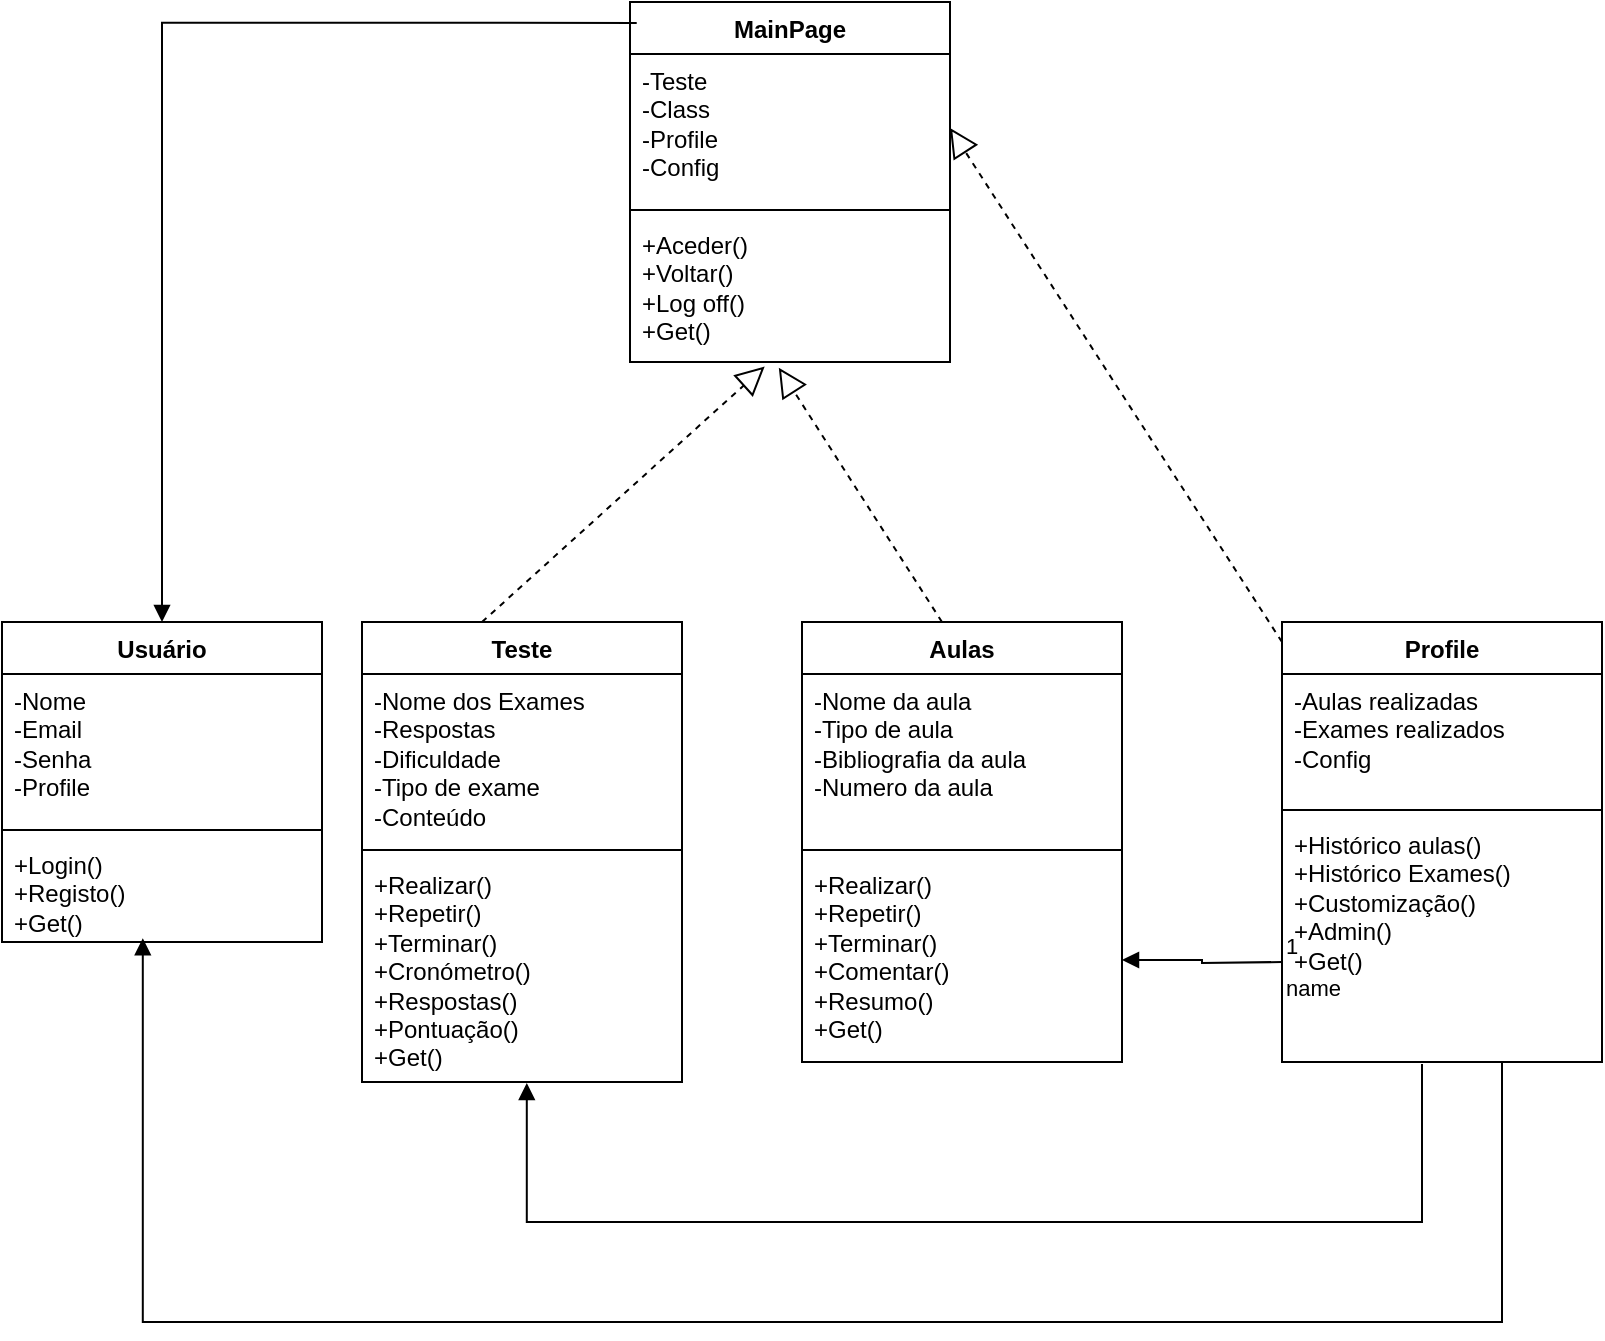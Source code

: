 <mxfile version="24.8.4">
  <diagram name="Página-1" id="6bHRpxZkjr6tSg0SX2Xv">
    <mxGraphModel dx="1062" dy="567" grid="1" gridSize="10" guides="1" tooltips="1" connect="1" arrows="1" fold="1" page="1" pageScale="1" pageWidth="827" pageHeight="1169" math="0" shadow="0">
      <root>
        <mxCell id="0" />
        <mxCell id="1" parent="0" />
        <mxCell id="TSYL1_VccAUHFEB-kfYq-16" value="MainPage" style="swimlane;fontStyle=1;align=center;verticalAlign=top;childLayout=stackLayout;horizontal=1;startSize=26;horizontalStack=0;resizeParent=1;resizeParentMax=0;resizeLast=0;collapsible=1;marginBottom=0;whiteSpace=wrap;html=1;" vertex="1" parent="1">
          <mxGeometry x="334" y="30" width="160" height="180" as="geometry" />
        </mxCell>
        <mxCell id="TSYL1_VccAUHFEB-kfYq-17" value="-Teste&lt;br&gt;-Class&lt;br&gt;-Profile&lt;br&gt;-Config" style="text;strokeColor=none;fillColor=none;align=left;verticalAlign=top;spacingLeft=4;spacingRight=4;overflow=hidden;rotatable=0;points=[[0,0.5],[1,0.5]];portConstraint=eastwest;whiteSpace=wrap;html=1;" vertex="1" parent="TSYL1_VccAUHFEB-kfYq-16">
          <mxGeometry y="26" width="160" height="74" as="geometry" />
        </mxCell>
        <mxCell id="TSYL1_VccAUHFEB-kfYq-18" value="" style="line;strokeWidth=1;fillColor=none;align=left;verticalAlign=middle;spacingTop=-1;spacingLeft=3;spacingRight=3;rotatable=0;labelPosition=right;points=[];portConstraint=eastwest;strokeColor=inherit;" vertex="1" parent="TSYL1_VccAUHFEB-kfYq-16">
          <mxGeometry y="100" width="160" height="8" as="geometry" />
        </mxCell>
        <mxCell id="TSYL1_VccAUHFEB-kfYq-19" value="+Aceder()&lt;br&gt;+Voltar()&lt;div&gt;+Log off()&lt;br&gt;+Get()&lt;br&gt;&lt;div&gt;&lt;br&gt;&lt;/div&gt;&lt;/div&gt;" style="text;strokeColor=none;fillColor=none;align=left;verticalAlign=top;spacingLeft=4;spacingRight=4;overflow=hidden;rotatable=0;points=[[0,0.5],[1,0.5]];portConstraint=eastwest;whiteSpace=wrap;html=1;" vertex="1" parent="TSYL1_VccAUHFEB-kfYq-16">
          <mxGeometry y="108" width="160" height="72" as="geometry" />
        </mxCell>
        <mxCell id="TSYL1_VccAUHFEB-kfYq-27" value="Usuário" style="swimlane;fontStyle=1;align=center;verticalAlign=top;childLayout=stackLayout;horizontal=1;startSize=26;horizontalStack=0;resizeParent=1;resizeParentMax=0;resizeLast=0;collapsible=1;marginBottom=0;whiteSpace=wrap;html=1;" vertex="1" parent="1">
          <mxGeometry x="20" y="340" width="160" height="160" as="geometry" />
        </mxCell>
        <mxCell id="TSYL1_VccAUHFEB-kfYq-28" value="-Nome&lt;br&gt;-Email&lt;br&gt;-Senha&lt;div&gt;-Profile&lt;br&gt;&lt;/div&gt;" style="text;strokeColor=none;fillColor=none;align=left;verticalAlign=top;spacingLeft=4;spacingRight=4;overflow=hidden;rotatable=0;points=[[0,0.5],[1,0.5]];portConstraint=eastwest;whiteSpace=wrap;html=1;" vertex="1" parent="TSYL1_VccAUHFEB-kfYq-27">
          <mxGeometry y="26" width="160" height="74" as="geometry" />
        </mxCell>
        <mxCell id="TSYL1_VccAUHFEB-kfYq-29" value="" style="line;strokeWidth=1;fillColor=none;align=left;verticalAlign=middle;spacingTop=-1;spacingLeft=3;spacingRight=3;rotatable=0;labelPosition=right;points=[];portConstraint=eastwest;strokeColor=inherit;" vertex="1" parent="TSYL1_VccAUHFEB-kfYq-27">
          <mxGeometry y="100" width="160" height="8" as="geometry" />
        </mxCell>
        <mxCell id="TSYL1_VccAUHFEB-kfYq-30" value="+Login()&lt;br&gt;+Registo()&lt;br&gt;+Get()" style="text;strokeColor=none;fillColor=none;align=left;verticalAlign=top;spacingLeft=4;spacingRight=4;overflow=hidden;rotatable=0;points=[[0,0.5],[1,0.5]];portConstraint=eastwest;whiteSpace=wrap;html=1;" vertex="1" parent="TSYL1_VccAUHFEB-kfYq-27">
          <mxGeometry y="108" width="160" height="52" as="geometry" />
        </mxCell>
        <mxCell id="TSYL1_VccAUHFEB-kfYq-31" value="Teste" style="swimlane;fontStyle=1;align=center;verticalAlign=top;childLayout=stackLayout;horizontal=1;startSize=26;horizontalStack=0;resizeParent=1;resizeParentMax=0;resizeLast=0;collapsible=1;marginBottom=0;whiteSpace=wrap;html=1;" vertex="1" parent="1">
          <mxGeometry x="200" y="340" width="160" height="230" as="geometry" />
        </mxCell>
        <mxCell id="TSYL1_VccAUHFEB-kfYq-65" value="" style="endArrow=block;dashed=1;endFill=0;endSize=12;html=1;rounded=0;entryX=0.421;entryY=1.031;entryDx=0;entryDy=0;entryPerimeter=0;" edge="1" parent="TSYL1_VccAUHFEB-kfYq-31" target="TSYL1_VccAUHFEB-kfYq-19">
          <mxGeometry width="160" relative="1" as="geometry">
            <mxPoint x="60" as="sourcePoint" />
            <mxPoint x="220" as="targetPoint" />
          </mxGeometry>
        </mxCell>
        <mxCell id="TSYL1_VccAUHFEB-kfYq-32" value="-Nome dos Exames&lt;div&gt;-Respostas&lt;/div&gt;&lt;div&gt;-Dificuldade&lt;/div&gt;&lt;div&gt;-Tipo de exame&lt;/div&gt;&lt;div&gt;-Conteúdo&lt;/div&gt;" style="text;strokeColor=none;fillColor=none;align=left;verticalAlign=top;spacingLeft=4;spacingRight=4;overflow=hidden;rotatable=0;points=[[0,0.5],[1,0.5]];portConstraint=eastwest;whiteSpace=wrap;html=1;" vertex="1" parent="TSYL1_VccAUHFEB-kfYq-31">
          <mxGeometry y="26" width="160" height="84" as="geometry" />
        </mxCell>
        <mxCell id="TSYL1_VccAUHFEB-kfYq-33" value="" style="line;strokeWidth=1;fillColor=none;align=left;verticalAlign=middle;spacingTop=-1;spacingLeft=3;spacingRight=3;rotatable=0;labelPosition=right;points=[];portConstraint=eastwest;strokeColor=inherit;" vertex="1" parent="TSYL1_VccAUHFEB-kfYq-31">
          <mxGeometry y="110" width="160" height="8" as="geometry" />
        </mxCell>
        <mxCell id="TSYL1_VccAUHFEB-kfYq-34" value="+Realizar()&lt;div&gt;+Repetir()&lt;/div&gt;&lt;div&gt;+Terminar()&lt;br&gt;+Cronómetro()&lt;/div&gt;&lt;div&gt;+Respostas()&lt;/div&gt;&lt;div&gt;+Pontuação()&lt;/div&gt;&lt;div&gt;+Get()&lt;/div&gt;" style="text;strokeColor=none;fillColor=none;align=left;verticalAlign=top;spacingLeft=4;spacingRight=4;overflow=hidden;rotatable=0;points=[[0,0.5],[1,0.5]];portConstraint=eastwest;whiteSpace=wrap;html=1;" vertex="1" parent="TSYL1_VccAUHFEB-kfYq-31">
          <mxGeometry y="118" width="160" height="112" as="geometry" />
        </mxCell>
        <mxCell id="TSYL1_VccAUHFEB-kfYq-35" value="Aulas" style="swimlane;fontStyle=1;align=center;verticalAlign=top;childLayout=stackLayout;horizontal=1;startSize=26;horizontalStack=0;resizeParent=1;resizeParentMax=0;resizeLast=0;collapsible=1;marginBottom=0;whiteSpace=wrap;html=1;" vertex="1" parent="1">
          <mxGeometry x="420" y="340" width="160" height="220" as="geometry" />
        </mxCell>
        <mxCell id="TSYL1_VccAUHFEB-kfYq-66" value="" style="endArrow=block;dashed=1;endFill=0;endSize=12;html=1;rounded=0;entryX=0.465;entryY=1.04;entryDx=0;entryDy=0;entryPerimeter=0;" edge="1" parent="TSYL1_VccAUHFEB-kfYq-35" target="TSYL1_VccAUHFEB-kfYq-19">
          <mxGeometry width="160" relative="1" as="geometry">
            <mxPoint x="70" as="sourcePoint" />
            <mxPoint x="230" as="targetPoint" />
          </mxGeometry>
        </mxCell>
        <mxCell id="TSYL1_VccAUHFEB-kfYq-36" value="-Nome da aula&lt;div&gt;-Tipo de aula&lt;/div&gt;&lt;div&gt;-Bibliografia da aula&lt;/div&gt;&lt;div&gt;-Numero da aula&lt;/div&gt;" style="text;strokeColor=none;fillColor=none;align=left;verticalAlign=top;spacingLeft=4;spacingRight=4;overflow=hidden;rotatable=0;points=[[0,0.5],[1,0.5]];portConstraint=eastwest;whiteSpace=wrap;html=1;" vertex="1" parent="TSYL1_VccAUHFEB-kfYq-35">
          <mxGeometry y="26" width="160" height="84" as="geometry" />
        </mxCell>
        <mxCell id="TSYL1_VccAUHFEB-kfYq-37" value="" style="line;strokeWidth=1;fillColor=none;align=left;verticalAlign=middle;spacingTop=-1;spacingLeft=3;spacingRight=3;rotatable=0;labelPosition=right;points=[];portConstraint=eastwest;strokeColor=inherit;" vertex="1" parent="TSYL1_VccAUHFEB-kfYq-35">
          <mxGeometry y="110" width="160" height="8" as="geometry" />
        </mxCell>
        <mxCell id="TSYL1_VccAUHFEB-kfYq-38" value="+Realizar()&lt;div&gt;+Repetir()&lt;/div&gt;&lt;div&gt;+Terminar()&lt;/div&gt;&lt;div&gt;+Comentar()&lt;/div&gt;&lt;div&gt;+Resumo()&lt;/div&gt;&lt;div&gt;+Get()&lt;/div&gt;" style="text;strokeColor=none;fillColor=none;align=left;verticalAlign=top;spacingLeft=4;spacingRight=4;overflow=hidden;rotatable=0;points=[[0,0.5],[1,0.5]];portConstraint=eastwest;whiteSpace=wrap;html=1;" vertex="1" parent="TSYL1_VccAUHFEB-kfYq-35">
          <mxGeometry y="118" width="160" height="102" as="geometry" />
        </mxCell>
        <mxCell id="TSYL1_VccAUHFEB-kfYq-39" value="Profile" style="swimlane;fontStyle=1;align=center;verticalAlign=top;childLayout=stackLayout;horizontal=1;startSize=26;horizontalStack=0;resizeParent=1;resizeParentMax=0;resizeLast=0;collapsible=1;marginBottom=0;whiteSpace=wrap;html=1;" vertex="1" parent="1">
          <mxGeometry x="660" y="340" width="160" height="220" as="geometry" />
        </mxCell>
        <mxCell id="TSYL1_VccAUHFEB-kfYq-67" value="" style="endArrow=block;dashed=1;endFill=0;endSize=12;html=1;rounded=0;entryX=1;entryY=0.5;entryDx=0;entryDy=0;" edge="1" parent="TSYL1_VccAUHFEB-kfYq-39" target="TSYL1_VccAUHFEB-kfYq-17">
          <mxGeometry width="160" relative="1" as="geometry">
            <mxPoint y="10" as="sourcePoint" />
            <mxPoint x="160" y="10" as="targetPoint" />
          </mxGeometry>
        </mxCell>
        <mxCell id="TSYL1_VccAUHFEB-kfYq-40" value="-Aulas realizadas&lt;div&gt;-Exames realizados&lt;/div&gt;&lt;div&gt;-Config&lt;/div&gt;" style="text;strokeColor=none;fillColor=none;align=left;verticalAlign=top;spacingLeft=4;spacingRight=4;overflow=hidden;rotatable=0;points=[[0,0.5],[1,0.5]];portConstraint=eastwest;whiteSpace=wrap;html=1;" vertex="1" parent="TSYL1_VccAUHFEB-kfYq-39">
          <mxGeometry y="26" width="160" height="64" as="geometry" />
        </mxCell>
        <mxCell id="TSYL1_VccAUHFEB-kfYq-41" value="" style="line;strokeWidth=1;fillColor=none;align=left;verticalAlign=middle;spacingTop=-1;spacingLeft=3;spacingRight=3;rotatable=0;labelPosition=right;points=[];portConstraint=eastwest;strokeColor=inherit;" vertex="1" parent="TSYL1_VccAUHFEB-kfYq-39">
          <mxGeometry y="90" width="160" height="8" as="geometry" />
        </mxCell>
        <mxCell id="TSYL1_VccAUHFEB-kfYq-42" value="+Histórico aulas()&lt;br&gt;+Histórico Exames()&lt;br&gt;+Customização()&lt;br&gt;+Admin()&lt;br&gt;+Get()" style="text;strokeColor=none;fillColor=none;align=left;verticalAlign=top;spacingLeft=4;spacingRight=4;overflow=hidden;rotatable=0;points=[[0,0.5],[1,0.5]];portConstraint=eastwest;whiteSpace=wrap;html=1;" vertex="1" parent="TSYL1_VccAUHFEB-kfYq-39">
          <mxGeometry y="98" width="160" height="122" as="geometry" />
        </mxCell>
        <mxCell id="TSYL1_VccAUHFEB-kfYq-74" value="name" style="endArrow=block;endFill=1;html=1;edgeStyle=orthogonalEdgeStyle;align=left;verticalAlign=top;rounded=0;entryX=1;entryY=0.5;entryDx=0;entryDy=0;" edge="1" parent="TSYL1_VccAUHFEB-kfYq-39" target="TSYL1_VccAUHFEB-kfYq-38">
          <mxGeometry x="-1" relative="1" as="geometry">
            <mxPoint y="170" as="sourcePoint" />
            <mxPoint x="160" y="170" as="targetPoint" />
          </mxGeometry>
        </mxCell>
        <mxCell id="TSYL1_VccAUHFEB-kfYq-75" value="1" style="edgeLabel;resizable=0;html=1;align=left;verticalAlign=bottom;" connectable="0" vertex="1" parent="TSYL1_VccAUHFEB-kfYq-74">
          <mxGeometry x="-1" relative="1" as="geometry" />
        </mxCell>
        <mxCell id="TSYL1_VccAUHFEB-kfYq-78" value="" style="endArrow=block;endFill=1;html=1;edgeStyle=orthogonalEdgeStyle;align=left;verticalAlign=top;rounded=0;entryX=0.44;entryY=0.964;entryDx=0;entryDy=0;entryPerimeter=0;" edge="1" parent="TSYL1_VccAUHFEB-kfYq-39" target="TSYL1_VccAUHFEB-kfYq-30">
          <mxGeometry x="-1" relative="1" as="geometry">
            <mxPoint x="110" y="220" as="sourcePoint" />
            <mxPoint x="270" y="210" as="targetPoint" />
            <Array as="points">
              <mxPoint x="110" y="350" />
              <mxPoint x="-570" y="350" />
            </Array>
          </mxGeometry>
        </mxCell>
        <mxCell id="TSYL1_VccAUHFEB-kfYq-68" value="" style="endArrow=block;endFill=1;html=1;edgeStyle=orthogonalEdgeStyle;align=left;verticalAlign=top;rounded=0;entryX=0.5;entryY=0;entryDx=0;entryDy=0;exitX=0.021;exitY=0.058;exitDx=0;exitDy=0;exitPerimeter=0;" edge="1" parent="1" source="TSYL1_VccAUHFEB-kfYq-16" target="TSYL1_VccAUHFEB-kfYq-27">
          <mxGeometry x="-1" relative="1" as="geometry">
            <mxPoint x="330" y="40" as="sourcePoint" />
            <mxPoint x="490" y="40" as="targetPoint" />
          </mxGeometry>
        </mxCell>
        <mxCell id="TSYL1_VccAUHFEB-kfYq-70" value="" style="endArrow=block;endFill=1;html=1;edgeStyle=orthogonalEdgeStyle;align=left;verticalAlign=top;rounded=0;entryX=0.515;entryY=1.004;entryDx=0;entryDy=0;entryPerimeter=0;" edge="1" parent="1" target="TSYL1_VccAUHFEB-kfYq-34">
          <mxGeometry x="-1" relative="1" as="geometry">
            <mxPoint x="730" y="561" as="sourcePoint" />
            <mxPoint x="520" y="660" as="targetPoint" />
            <Array as="points">
              <mxPoint x="730" y="640" />
              <mxPoint x="282" y="640" />
            </Array>
            <mxPoint as="offset" />
          </mxGeometry>
        </mxCell>
      </root>
    </mxGraphModel>
  </diagram>
</mxfile>
